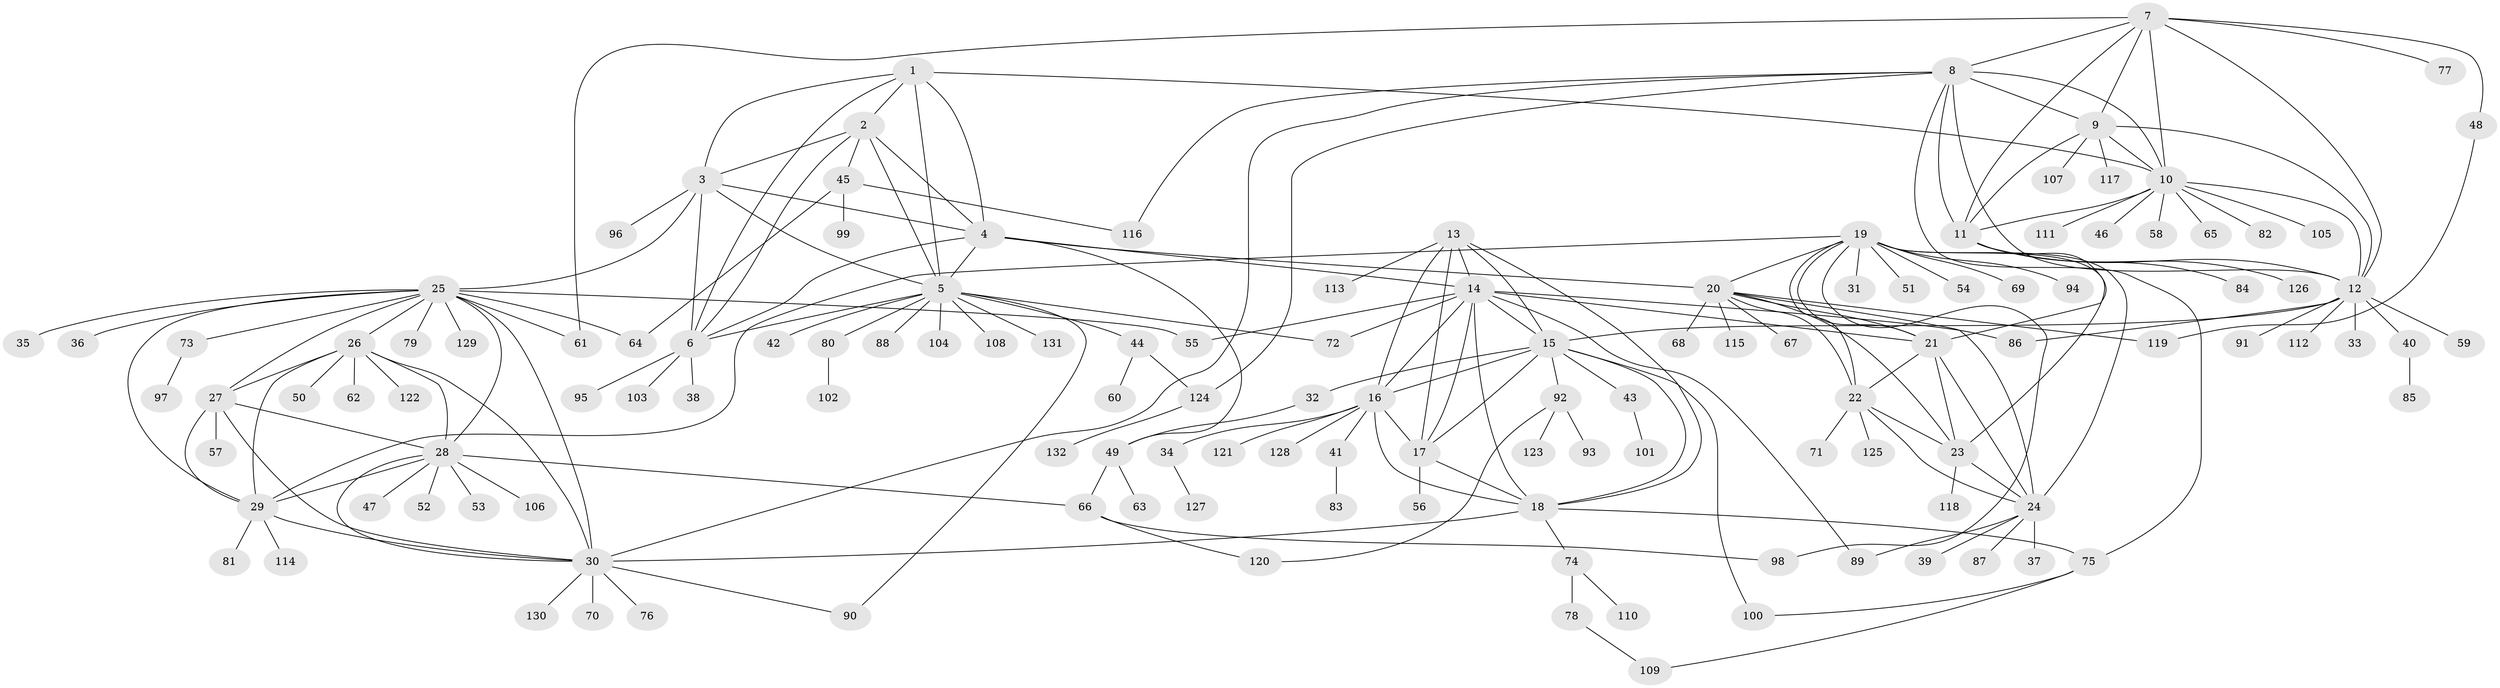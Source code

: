 // coarse degree distribution, {3: 0.019230769230769232, 6: 0.019230769230769232, 4: 0.019230769230769232, 7: 0.038461538461538464, 1: 0.75, 11: 0.038461538461538464, 10: 0.019230769230769232, 9: 0.038461538461538464, 2: 0.038461538461538464, 8: 0.019230769230769232}
// Generated by graph-tools (version 1.1) at 2025/57/03/04/25 21:57:42]
// undirected, 132 vertices, 204 edges
graph export_dot {
graph [start="1"]
  node [color=gray90,style=filled];
  1;
  2;
  3;
  4;
  5;
  6;
  7;
  8;
  9;
  10;
  11;
  12;
  13;
  14;
  15;
  16;
  17;
  18;
  19;
  20;
  21;
  22;
  23;
  24;
  25;
  26;
  27;
  28;
  29;
  30;
  31;
  32;
  33;
  34;
  35;
  36;
  37;
  38;
  39;
  40;
  41;
  42;
  43;
  44;
  45;
  46;
  47;
  48;
  49;
  50;
  51;
  52;
  53;
  54;
  55;
  56;
  57;
  58;
  59;
  60;
  61;
  62;
  63;
  64;
  65;
  66;
  67;
  68;
  69;
  70;
  71;
  72;
  73;
  74;
  75;
  76;
  77;
  78;
  79;
  80;
  81;
  82;
  83;
  84;
  85;
  86;
  87;
  88;
  89;
  90;
  91;
  92;
  93;
  94;
  95;
  96;
  97;
  98;
  99;
  100;
  101;
  102;
  103;
  104;
  105;
  106;
  107;
  108;
  109;
  110;
  111;
  112;
  113;
  114;
  115;
  116;
  117;
  118;
  119;
  120;
  121;
  122;
  123;
  124;
  125;
  126;
  127;
  128;
  129;
  130;
  131;
  132;
  1 -- 2;
  1 -- 3;
  1 -- 4;
  1 -- 5;
  1 -- 6;
  1 -- 10;
  2 -- 3;
  2 -- 4;
  2 -- 5;
  2 -- 6;
  2 -- 45;
  3 -- 4;
  3 -- 5;
  3 -- 6;
  3 -- 25;
  3 -- 96;
  4 -- 5;
  4 -- 6;
  4 -- 14;
  4 -- 20;
  4 -- 49;
  5 -- 6;
  5 -- 42;
  5 -- 44;
  5 -- 72;
  5 -- 80;
  5 -- 88;
  5 -- 90;
  5 -- 104;
  5 -- 108;
  5 -- 131;
  6 -- 38;
  6 -- 95;
  6 -- 103;
  7 -- 8;
  7 -- 9;
  7 -- 10;
  7 -- 11;
  7 -- 12;
  7 -- 48;
  7 -- 61;
  7 -- 77;
  8 -- 9;
  8 -- 10;
  8 -- 11;
  8 -- 12;
  8 -- 30;
  8 -- 75;
  8 -- 116;
  8 -- 124;
  9 -- 10;
  9 -- 11;
  9 -- 12;
  9 -- 107;
  9 -- 117;
  10 -- 11;
  10 -- 12;
  10 -- 46;
  10 -- 58;
  10 -- 65;
  10 -- 82;
  10 -- 105;
  10 -- 111;
  11 -- 12;
  11 -- 21;
  11 -- 84;
  11 -- 126;
  12 -- 15;
  12 -- 33;
  12 -- 40;
  12 -- 59;
  12 -- 86;
  12 -- 91;
  12 -- 112;
  13 -- 14;
  13 -- 15;
  13 -- 16;
  13 -- 17;
  13 -- 18;
  13 -- 113;
  14 -- 15;
  14 -- 16;
  14 -- 17;
  14 -- 18;
  14 -- 21;
  14 -- 55;
  14 -- 72;
  14 -- 86;
  14 -- 89;
  15 -- 16;
  15 -- 17;
  15 -- 18;
  15 -- 32;
  15 -- 43;
  15 -- 92;
  15 -- 100;
  16 -- 17;
  16 -- 18;
  16 -- 34;
  16 -- 41;
  16 -- 121;
  16 -- 128;
  17 -- 18;
  17 -- 56;
  18 -- 30;
  18 -- 74;
  18 -- 75;
  19 -- 20;
  19 -- 21;
  19 -- 22;
  19 -- 23;
  19 -- 24;
  19 -- 29;
  19 -- 31;
  19 -- 51;
  19 -- 54;
  19 -- 69;
  19 -- 94;
  19 -- 98;
  20 -- 21;
  20 -- 22;
  20 -- 23;
  20 -- 24;
  20 -- 67;
  20 -- 68;
  20 -- 115;
  20 -- 119;
  21 -- 22;
  21 -- 23;
  21 -- 24;
  22 -- 23;
  22 -- 24;
  22 -- 71;
  22 -- 125;
  23 -- 24;
  23 -- 118;
  24 -- 37;
  24 -- 39;
  24 -- 87;
  24 -- 89;
  25 -- 26;
  25 -- 27;
  25 -- 28;
  25 -- 29;
  25 -- 30;
  25 -- 35;
  25 -- 36;
  25 -- 55;
  25 -- 61;
  25 -- 64;
  25 -- 73;
  25 -- 79;
  25 -- 129;
  26 -- 27;
  26 -- 28;
  26 -- 29;
  26 -- 30;
  26 -- 50;
  26 -- 62;
  26 -- 122;
  27 -- 28;
  27 -- 29;
  27 -- 30;
  27 -- 57;
  28 -- 29;
  28 -- 30;
  28 -- 47;
  28 -- 52;
  28 -- 53;
  28 -- 66;
  28 -- 106;
  29 -- 30;
  29 -- 81;
  29 -- 114;
  30 -- 70;
  30 -- 76;
  30 -- 90;
  30 -- 130;
  32 -- 49;
  34 -- 127;
  40 -- 85;
  41 -- 83;
  43 -- 101;
  44 -- 60;
  44 -- 124;
  45 -- 64;
  45 -- 99;
  45 -- 116;
  48 -- 119;
  49 -- 63;
  49 -- 66;
  66 -- 98;
  66 -- 120;
  73 -- 97;
  74 -- 78;
  74 -- 110;
  75 -- 100;
  75 -- 109;
  78 -- 109;
  80 -- 102;
  92 -- 93;
  92 -- 120;
  92 -- 123;
  124 -- 132;
}
